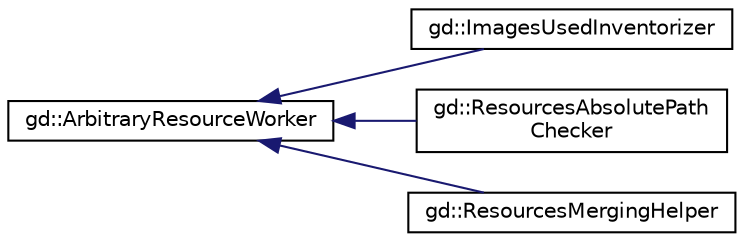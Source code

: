 digraph "Graphical Class Hierarchy"
{
  edge [fontname="Helvetica",fontsize="10",labelfontname="Helvetica",labelfontsize="10"];
  node [fontname="Helvetica",fontsize="10",shape=record];
  rankdir="LR";
  Node1 [label="gd::ArbitraryResourceWorker",height=0.2,width=0.4,color="black", fillcolor="white", style="filled",URL="$classgd_1_1_arbitrary_resource_worker.html",tooltip="ArbitraryResourceWorker is used so as to inventory resources and sometimes update them..."];
  Node1 -> Node2 [dir="back",color="midnightblue",fontsize="10",style="solid",fontname="Helvetica"];
  Node2 [label="gd::ImagesUsedInventorizer",height=0.2,width=0.4,color="black", fillcolor="white", style="filled",URL="$classgd_1_1_images_used_inventorizer.html",tooltip="Class used to track all images used in a game. "];
  Node1 -> Node3 [dir="back",color="midnightblue",fontsize="10",style="solid",fontname="Helvetica"];
  Node3 [label="gd::ResourcesAbsolutePath\lChecker",height=0.2,width=0.4,color="black", fillcolor="white", style="filled",URL="$classgd_1_1_resources_absolute_path_checker.html",tooltip="Helper used to check if a project has at least a resource with an absolute filename. "];
  Node1 -> Node4 [dir="back",color="midnightblue",fontsize="10",style="solid",fontname="Helvetica"];
  Node4 [label="gd::ResourcesMergingHelper",height=0.2,width=0.4,color="black", fillcolor="white", style="filled",URL="$classgd_1_1_resources_merging_helper.html",tooltip="ResourcesMergingHelper is used (mainly during compilation) so as to inventory resources and change th..."];
}

